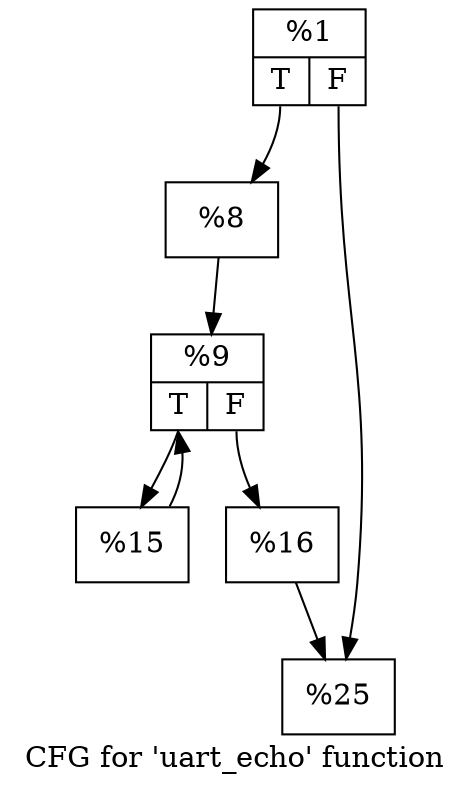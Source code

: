 digraph "CFG for 'uart_echo' function" {
	label="CFG for 'uart_echo' function";

	Node0x40508a0 [shape=record,label="{%1|{<s0>T|<s1>F}}"];
	Node0x40508a0:s0 -> Node0x40508f0;
	Node0x40508a0:s1 -> Node0x4050a30;
	Node0x40508f0 [shape=record,label="{%8}"];
	Node0x40508f0 -> Node0x4050940;
	Node0x4050940 [shape=record,label="{%9|{<s0>T|<s1>F}}"];
	Node0x4050940:s0 -> Node0x4050990;
	Node0x4050940:s1 -> Node0x40509e0;
	Node0x4050990 [shape=record,label="{%15}"];
	Node0x4050990 -> Node0x4050940;
	Node0x40509e0 [shape=record,label="{%16}"];
	Node0x40509e0 -> Node0x4050a30;
	Node0x4050a30 [shape=record,label="{%25}"];
}
